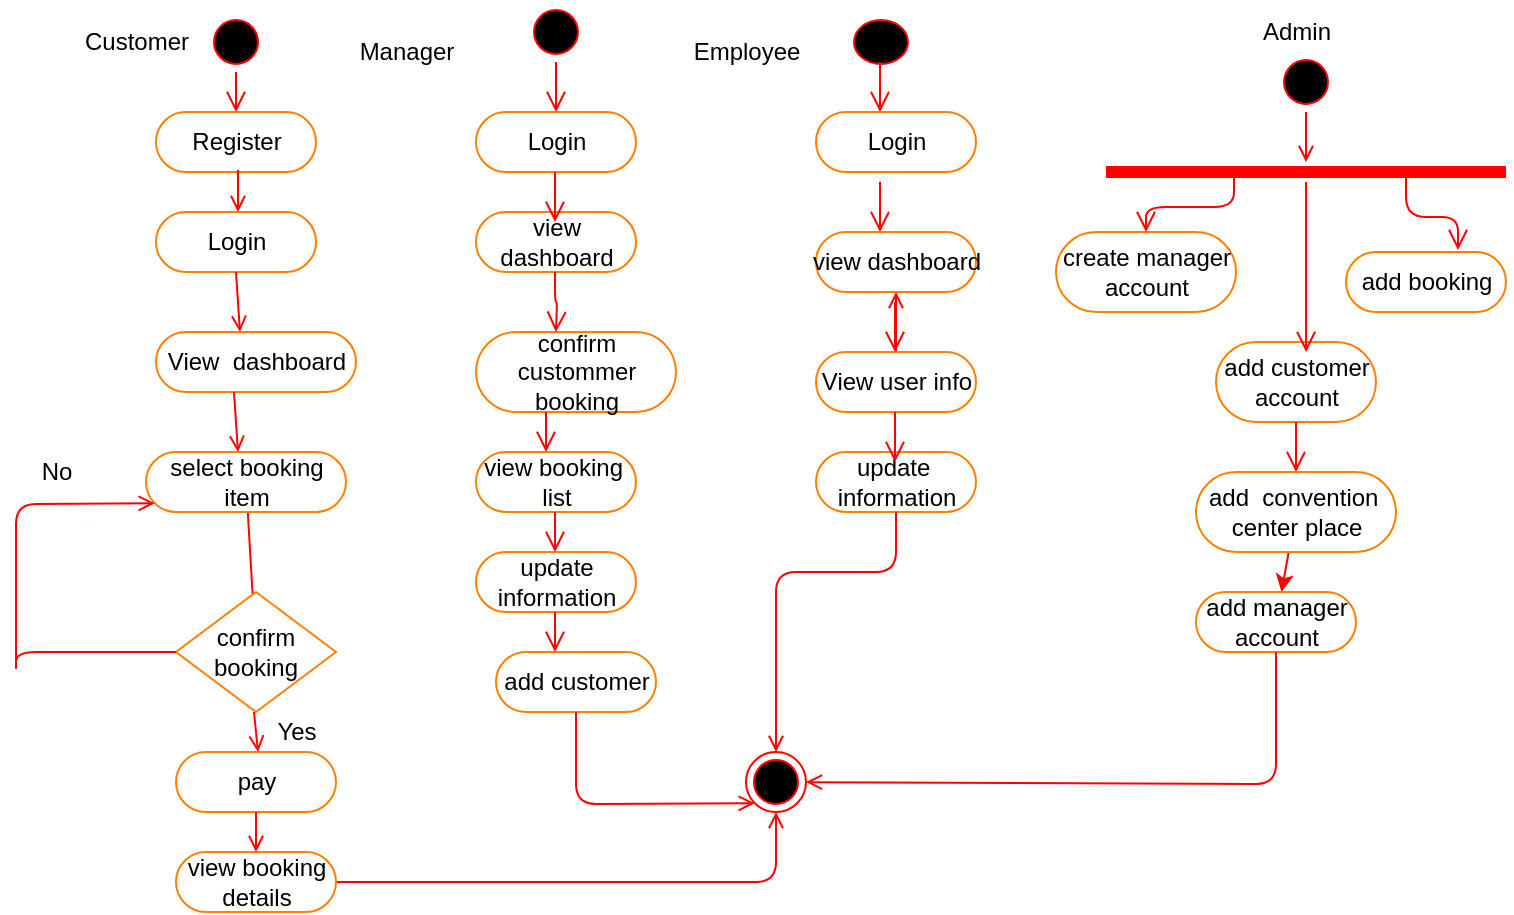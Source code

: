 <mxfile version="14.9.5" type="github">
  <diagram id="zPJUKNE570DLGpzVU4bj" name="Page-1">
    <mxGraphModel dx="854" dy="1568" grid="1" gridSize="10" guides="1" tooltips="1" connect="1" arrows="1" fold="1" page="1" pageScale="1" pageWidth="850" pageHeight="1100" math="0" shadow="0">
      <root>
        <mxCell id="0" />
        <mxCell id="1" parent="0" />
        <mxCell id="eA2jIajvq4H5W07gXCKD-1" value="Register" style="html=1;dashed=0;whitespace=wrap;shape=mxgraph.dfd.start;strokeColor=#FF8000;" vertex="1" parent="1">
          <mxGeometry x="160" y="50" width="80" height="30" as="geometry" />
        </mxCell>
        <mxCell id="eA2jIajvq4H5W07gXCKD-2" value="Login" style="html=1;dashed=0;whitespace=wrap;shape=mxgraph.dfd.start;strokeColor=#FF8000;" vertex="1" parent="1">
          <mxGeometry x="160" y="100" width="80" height="30" as="geometry" />
        </mxCell>
        <mxCell id="eA2jIajvq4H5W07gXCKD-3" value="View&amp;nbsp; dashboard" style="html=1;dashed=0;whitespace=wrap;shape=mxgraph.dfd.start;strokeColor=#FF8000;" vertex="1" parent="1">
          <mxGeometry x="160" y="160" width="100" height="30" as="geometry" />
        </mxCell>
        <mxCell id="eA2jIajvq4H5W07gXCKD-44" value="" style="edgeStyle=none;rounded=1;orthogonalLoop=1;jettySize=auto;html=1;startArrow=none;startFill=0;endArrow=none;endFill=0;strokeColor=#FF0000;" edge="1" parent="1" source="eA2jIajvq4H5W07gXCKD-4" target="eA2jIajvq4H5W07gXCKD-6">
          <mxGeometry relative="1" as="geometry" />
        </mxCell>
        <mxCell id="eA2jIajvq4H5W07gXCKD-4" value="select booking&lt;br&gt;item" style="html=1;dashed=0;whitespace=wrap;shape=mxgraph.dfd.start;strokeColor=#FF8000;" vertex="1" parent="1">
          <mxGeometry x="155" y="220" width="100" height="30" as="geometry" />
        </mxCell>
        <mxCell id="eA2jIajvq4H5W07gXCKD-5" value="pay&lt;span style=&quot;color: rgba(0 , 0 , 0 , 0) ; font-family: monospace ; font-size: 0px&quot;&gt;%3CmxGraphModel%3E%3Croot%3E%3CmxCell%20id%3D%220%22%2F%3E%3CmxCell%20id%3D%221%22%20parent%3D%220%22%2F%3E%3CmxCell%20id%3D%222%22%20value%3D%22%22%20style%3D%22html%3D1%3Bdashed%3D0%3Bwhitespace%3Dwrap%3Bshape%3Dmxgraph.dfd.start%3BstrokeColor%3D%23FF8000%3B%22%20vertex%3D%221%22%20parent%3D%221%22%3E%3CmxGeometry%20x%3D%22160%22%20y%3D%22100%22%20width%3D%2280%22%20height%3D%2230%22%20as%3D%22geometry%22%2F%3E%3C%2FmxCell%3E%3C%2Froot%3E%3C%2FmxGraphModel%3E&lt;/span&gt;" style="html=1;dashed=0;whitespace=wrap;shape=mxgraph.dfd.start;strokeColor=#FF8000;" vertex="1" parent="1">
          <mxGeometry x="170" y="370" width="80" height="30" as="geometry" />
        </mxCell>
        <mxCell id="eA2jIajvq4H5W07gXCKD-6" value="confirm booking" style="rhombus;whiteSpace=wrap;html=1;strokeColor=#FF8000;" vertex="1" parent="1">
          <mxGeometry x="170" y="290" width="80" height="60" as="geometry" />
        </mxCell>
        <mxCell id="eA2jIajvq4H5W07gXCKD-7" value="Customer" style="text;html=1;align=center;verticalAlign=middle;resizable=0;points=[];autosize=1;strokeColor=none;" vertex="1" parent="1">
          <mxGeometry x="115" y="5" width="70" height="20" as="geometry" />
        </mxCell>
        <mxCell id="eA2jIajvq4H5W07gXCKD-42" value="" style="edgeStyle=none;rounded=1;orthogonalLoop=1;jettySize=auto;html=1;startArrow=open;startFill=0;endArrow=none;endFill=0;strokeColor=#FF0000;entryX=1;entryY=0.5;entryDx=0;entryDy=0;entryPerimeter=0;exitX=0.5;exitY=1;exitDx=0;exitDy=0;" edge="1" parent="1" source="eA2jIajvq4H5W07gXCKD-38" target="eA2jIajvq4H5W07gXCKD-8">
          <mxGeometry relative="1" as="geometry">
            <mxPoint x="490" y="430" as="sourcePoint" />
            <mxPoint x="310" y="435" as="targetPoint" />
            <Array as="points">
              <mxPoint x="470" y="435" />
            </Array>
          </mxGeometry>
        </mxCell>
        <mxCell id="eA2jIajvq4H5W07gXCKD-8" value="view booking&lt;br&gt;details" style="html=1;dashed=0;whitespace=wrap;shape=mxgraph.dfd.start;strokeColor=#FF8000;" vertex="1" parent="1">
          <mxGeometry x="170" y="420" width="80" height="30" as="geometry" />
        </mxCell>
        <mxCell id="eA2jIajvq4H5W07gXCKD-9" value="confirm &lt;br&gt;custommer&lt;br&gt;booking" style="html=1;dashed=0;whitespace=wrap;shape=mxgraph.dfd.start;strokeColor=#FF8000;" vertex="1" parent="1">
          <mxGeometry x="320" y="160" width="100" height="40" as="geometry" />
        </mxCell>
        <mxCell id="eA2jIajvq4H5W07gXCKD-10" value="Login" style="html=1;dashed=0;whitespace=wrap;shape=mxgraph.dfd.start;strokeColor=#FF8000;" vertex="1" parent="1">
          <mxGeometry x="320" y="50" width="80" height="30" as="geometry" />
        </mxCell>
        <mxCell id="eA2jIajvq4H5W07gXCKD-11" value="view &lt;br&gt;dashboard" style="html=1;dashed=0;whitespace=wrap;shape=mxgraph.dfd.start;strokeColor=#FF8000;" vertex="1" parent="1">
          <mxGeometry x="320" y="100" width="80" height="30" as="geometry" />
        </mxCell>
        <mxCell id="eA2jIajvq4H5W07gXCKD-12" value="view booking&amp;nbsp;&lt;br&gt;list" style="html=1;dashed=0;whitespace=wrap;shape=mxgraph.dfd.start;strokeColor=#FF8000;" vertex="1" parent="1">
          <mxGeometry x="320" y="220" width="80" height="30" as="geometry" />
        </mxCell>
        <mxCell id="eA2jIajvq4H5W07gXCKD-13" value="update&lt;br&gt;information" style="html=1;dashed=0;whitespace=wrap;shape=mxgraph.dfd.start;strokeColor=#FF8000;" vertex="1" parent="1">
          <mxGeometry x="320" y="270" width="80" height="30" as="geometry" />
        </mxCell>
        <mxCell id="eA2jIajvq4H5W07gXCKD-14" value="add customer" style="html=1;dashed=0;whitespace=wrap;shape=mxgraph.dfd.start;strokeColor=#FF8000;" vertex="1" parent="1">
          <mxGeometry x="330" y="320" width="80" height="30" as="geometry" />
        </mxCell>
        <mxCell id="eA2jIajvq4H5W07gXCKD-15" value="Login" style="html=1;dashed=0;whitespace=wrap;shape=mxgraph.dfd.start;strokeColor=#FF8000;" vertex="1" parent="1">
          <mxGeometry x="490" y="50" width="80" height="30" as="geometry" />
        </mxCell>
        <mxCell id="eA2jIajvq4H5W07gXCKD-16" value="Manager" style="text;html=1;align=center;verticalAlign=middle;resizable=0;points=[];autosize=1;strokeColor=none;" vertex="1" parent="1">
          <mxGeometry x="255" y="10" width="60" height="20" as="geometry" />
        </mxCell>
        <mxCell id="eA2jIajvq4H5W07gXCKD-75" value="" style="edgeStyle=none;rounded=1;orthogonalLoop=1;jettySize=auto;html=1;startArrow=none;startFill=0;endArrow=open;endFill=0;strokeColor=#FF0000;" edge="1" parent="1" source="eA2jIajvq4H5W07gXCKD-17" target="eA2jIajvq4H5W07gXCKD-18">
          <mxGeometry relative="1" as="geometry" />
        </mxCell>
        <mxCell id="eA2jIajvq4H5W07gXCKD-17" value="View user info" style="html=1;dashed=0;whitespace=wrap;shape=mxgraph.dfd.start;strokeColor=#FF8000;" vertex="1" parent="1">
          <mxGeometry x="490" y="170" width="80" height="30" as="geometry" />
        </mxCell>
        <mxCell id="eA2jIajvq4H5W07gXCKD-18" value="view dashboard" style="html=1;dashed=0;whitespace=wrap;shape=mxgraph.dfd.start;strokeColor=#FF8000;" vertex="1" parent="1">
          <mxGeometry x="490" y="110" width="80" height="30" as="geometry" />
        </mxCell>
        <mxCell id="eA2jIajvq4H5W07gXCKD-19" value="update&amp;nbsp; &lt;br&gt;information" style="html=1;dashed=0;whitespace=wrap;shape=mxgraph.dfd.start;strokeColor=#FF8000;" vertex="1" parent="1">
          <mxGeometry x="490" y="220" width="80" height="30" as="geometry" />
        </mxCell>
        <mxCell id="eA2jIajvq4H5W07gXCKD-20" value="Employee" style="text;html=1;align=center;verticalAlign=middle;resizable=0;points=[];autosize=1;strokeColor=none;" vertex="1" parent="1">
          <mxGeometry x="420" y="10" width="70" height="20" as="geometry" />
        </mxCell>
        <mxCell id="eA2jIajvq4H5W07gXCKD-21" value="create manager&lt;br&gt;account" style="html=1;dashed=0;whitespace=wrap;shape=mxgraph.dfd.start;strokeColor=#FF8000;" vertex="1" parent="1">
          <mxGeometry x="610" y="110" width="90" height="40" as="geometry" />
        </mxCell>
        <mxCell id="eA2jIajvq4H5W07gXCKD-37" value="" style="edgeStyle=none;rounded=1;orthogonalLoop=1;jettySize=auto;html=1;strokeColor=#FF0000;" edge="1" parent="1" source="eA2jIajvq4H5W07gXCKD-22" target="eA2jIajvq4H5W07gXCKD-25">
          <mxGeometry relative="1" as="geometry" />
        </mxCell>
        <mxCell id="eA2jIajvq4H5W07gXCKD-22" value="add&amp;nbsp; convention&amp;nbsp;&lt;br&gt;center place" style="html=1;dashed=0;whitespace=wrap;shape=mxgraph.dfd.start;strokeColor=#FF8000;" vertex="1" parent="1">
          <mxGeometry x="680" y="230" width="100" height="40" as="geometry" />
        </mxCell>
        <mxCell id="eA2jIajvq4H5W07gXCKD-23" value="add customer&lt;br&gt;account" style="html=1;dashed=0;whitespace=wrap;shape=mxgraph.dfd.start;strokeColor=#FF8000;" vertex="1" parent="1">
          <mxGeometry x="690" y="165" width="80" height="40" as="geometry" />
        </mxCell>
        <mxCell id="eA2jIajvq4H5W07gXCKD-24" value="add booking" style="html=1;dashed=0;whitespace=wrap;shape=mxgraph.dfd.start;strokeColor=#FF8000;" vertex="1" parent="1">
          <mxGeometry x="755" y="120" width="80" height="30" as="geometry" />
        </mxCell>
        <mxCell id="eA2jIajvq4H5W07gXCKD-25" value="add manager&lt;br&gt;account" style="html=1;dashed=0;whitespace=wrap;shape=mxgraph.dfd.start;strokeColor=#FF8000;" vertex="1" parent="1">
          <mxGeometry x="680" y="290" width="80" height="30" as="geometry" />
        </mxCell>
        <mxCell id="eA2jIajvq4H5W07gXCKD-26" value="Admin" style="text;html=1;align=center;verticalAlign=middle;resizable=0;points=[];autosize=1;strokeColor=none;" vertex="1" parent="1">
          <mxGeometry x="705" width="50" height="20" as="geometry" />
        </mxCell>
        <mxCell id="eA2jIajvq4H5W07gXCKD-29" value="" style="ellipse;html=1;shape=startState;fillColor=#000000;strokeColor=#ff0000;" vertex="1" parent="1">
          <mxGeometry x="720" y="20" width="30" height="30" as="geometry" />
        </mxCell>
        <mxCell id="eA2jIajvq4H5W07gXCKD-33" value="" style="edgeStyle=orthogonalEdgeStyle;rounded=0;orthogonalLoop=1;jettySize=auto;html=1;endArrow=none;endFill=0;strokeColor=#FF0000;startArrow=open;startFill=0;" edge="1" parent="1" source="eA2jIajvq4H5W07gXCKD-31" target="eA2jIajvq4H5W07gXCKD-29">
          <mxGeometry relative="1" as="geometry" />
        </mxCell>
        <mxCell id="eA2jIajvq4H5W07gXCKD-31" value="" style="shape=line;html=1;strokeWidth=6;strokeColor=#ff0000;" vertex="1" parent="1">
          <mxGeometry x="635" y="75" width="200" height="10" as="geometry" />
        </mxCell>
        <mxCell id="eA2jIajvq4H5W07gXCKD-32" value="" style="edgeStyle=orthogonalEdgeStyle;html=1;verticalAlign=bottom;endArrow=open;endSize=8;strokeColor=#ff0000;entryX=0.563;entryY=0.125;entryDx=0;entryDy=0;entryPerimeter=0;" edge="1" source="eA2jIajvq4H5W07gXCKD-31" parent="1" target="eA2jIajvq4H5W07gXCKD-23">
          <mxGeometry relative="1" as="geometry">
            <mxPoint x="735" y="155" as="targetPoint" />
          </mxGeometry>
        </mxCell>
        <mxCell id="eA2jIajvq4H5W07gXCKD-34" value="" style="edgeStyle=orthogonalEdgeStyle;html=1;verticalAlign=bottom;endArrow=open;endSize=8;strokeColor=#ff0000;entryX=0.7;entryY=-0.033;entryDx=0;entryDy=0;entryPerimeter=0;exitX=0.75;exitY=0.5;exitDx=0;exitDy=0;exitPerimeter=0;" edge="1" parent="1" source="eA2jIajvq4H5W07gXCKD-31" target="eA2jIajvq4H5W07gXCKD-24">
          <mxGeometry relative="1" as="geometry">
            <mxPoint x="745.04" y="180" as="targetPoint" />
            <mxPoint x="745.04" y="95" as="sourcePoint" />
          </mxGeometry>
        </mxCell>
        <mxCell id="eA2jIajvq4H5W07gXCKD-35" value="" style="edgeStyle=orthogonalEdgeStyle;html=1;verticalAlign=bottom;endArrow=open;endSize=8;strokeColor=#ff0000;exitX=0.32;exitY=0.8;exitDx=0;exitDy=0;exitPerimeter=0;" edge="1" parent="1" source="eA2jIajvq4H5W07gXCKD-31" target="eA2jIajvq4H5W07gXCKD-21">
          <mxGeometry relative="1" as="geometry">
            <mxPoint x="755.04" y="190" as="targetPoint" />
            <mxPoint x="755.04" y="105" as="sourcePoint" />
          </mxGeometry>
        </mxCell>
        <mxCell id="eA2jIajvq4H5W07gXCKD-36" value="" style="html=1;verticalAlign=bottom;endArrow=open;endSize=8;strokeColor=#ff0000;entryX=0.5;entryY=0.5;entryDx=0;entryDy=-20;entryPerimeter=0;exitX=0.5;exitY=0.5;exitDx=0;exitDy=20;exitPerimeter=0;" edge="1" parent="1" source="eA2jIajvq4H5W07gXCKD-23" target="eA2jIajvq4H5W07gXCKD-22">
          <mxGeometry relative="1" as="geometry">
            <mxPoint x="765.04" y="200" as="targetPoint" />
            <mxPoint x="765.04" y="115" as="sourcePoint" />
          </mxGeometry>
        </mxCell>
        <mxCell id="eA2jIajvq4H5W07gXCKD-40" value="" style="edgeStyle=none;rounded=1;orthogonalLoop=1;jettySize=auto;html=1;strokeColor=#FF0000;entryX=0.5;entryY=0.5;entryDx=0;entryDy=15;entryPerimeter=0;endArrow=none;endFill=0;startArrow=open;startFill=0;" edge="1" parent="1" source="eA2jIajvq4H5W07gXCKD-38" target="eA2jIajvq4H5W07gXCKD-25">
          <mxGeometry relative="1" as="geometry">
            <mxPoint x="725.01" y="375.555" as="targetPoint" />
            <Array as="points">
              <mxPoint x="720" y="386" />
            </Array>
          </mxGeometry>
        </mxCell>
        <mxCell id="eA2jIajvq4H5W07gXCKD-38" value="" style="ellipse;html=1;shape=endState;fillColor=#000000;strokeColor=#ff0000;" vertex="1" parent="1">
          <mxGeometry x="455" y="370" width="30" height="30" as="geometry" />
        </mxCell>
        <mxCell id="eA2jIajvq4H5W07gXCKD-48" value="" style="edgeStyle=orthogonalEdgeStyle;html=1;verticalAlign=bottom;endArrow=open;endSize=8;strokeColor=#ff0000;" edge="1" parent="1">
          <mxGeometry relative="1" as="geometry">
            <mxPoint x="210" y="40" as="targetPoint" />
            <mxPoint x="210" y="40" as="sourcePoint" />
            <Array as="points">
              <mxPoint x="210" y="40" />
              <mxPoint x="210" y="40" />
            </Array>
          </mxGeometry>
        </mxCell>
        <mxCell id="eA2jIajvq4H5W07gXCKD-49" value="" style="ellipse;html=1;shape=startState;fillColor=#000000;strokeColor=#ff0000;" vertex="1" parent="1">
          <mxGeometry x="185" width="30" height="30" as="geometry" />
        </mxCell>
        <mxCell id="eA2jIajvq4H5W07gXCKD-50" value="" style="html=1;verticalAlign=bottom;endArrow=open;endSize=8;strokeColor=#ff0000;entryX=0.5;entryY=0.5;entryDx=0;entryDy=-15;entryPerimeter=0;" edge="1" source="eA2jIajvq4H5W07gXCKD-49" parent="1" target="eA2jIajvq4H5W07gXCKD-1">
          <mxGeometry relative="1" as="geometry">
            <mxPoint x="200" y="90" as="targetPoint" />
          </mxGeometry>
        </mxCell>
        <mxCell id="eA2jIajvq4H5W07gXCKD-51" value="" style="edgeStyle=none;rounded=1;orthogonalLoop=1;jettySize=auto;html=1;startArrow=none;startFill=0;endArrow=open;endFill=0;strokeColor=#FF0000;" edge="1" parent="1">
          <mxGeometry relative="1" as="geometry">
            <mxPoint x="201" y="79" as="sourcePoint" />
            <mxPoint x="201" y="100" as="targetPoint" />
          </mxGeometry>
        </mxCell>
        <mxCell id="eA2jIajvq4H5W07gXCKD-52" value="" style="edgeStyle=none;rounded=1;orthogonalLoop=1;jettySize=auto;html=1;startArrow=none;startFill=0;endArrow=open;endFill=0;strokeColor=#FF0000;" edge="1" parent="1">
          <mxGeometry relative="1" as="geometry">
            <mxPoint x="200.002" y="130" as="sourcePoint" />
            <mxPoint x="202" y="160" as="targetPoint" />
          </mxGeometry>
        </mxCell>
        <mxCell id="eA2jIajvq4H5W07gXCKD-53" value="" style="edgeStyle=none;rounded=1;orthogonalLoop=1;jettySize=auto;html=1;startArrow=none;startFill=0;endArrow=open;endFill=0;strokeColor=#FF0000;" edge="1" parent="1">
          <mxGeometry relative="1" as="geometry">
            <mxPoint x="199.002" y="190" as="sourcePoint" />
            <mxPoint x="201" y="220" as="targetPoint" />
          </mxGeometry>
        </mxCell>
        <mxCell id="eA2jIajvq4H5W07gXCKD-54" value="" style="edgeStyle=none;rounded=1;orthogonalLoop=1;jettySize=auto;html=1;startArrow=none;startFill=0;endArrow=open;endFill=0;strokeColor=#FF0000;" edge="1" parent="1">
          <mxGeometry relative="1" as="geometry">
            <mxPoint x="209.002" y="350" as="sourcePoint" />
            <mxPoint x="211" y="370" as="targetPoint" />
          </mxGeometry>
        </mxCell>
        <mxCell id="eA2jIajvq4H5W07gXCKD-55" value="" style="edgeStyle=none;rounded=1;orthogonalLoop=1;jettySize=auto;html=1;startArrow=none;startFill=0;endArrow=open;endFill=0;strokeColor=#FF0000;exitX=0.5;exitY=0.5;exitDx=0;exitDy=15;exitPerimeter=0;entryX=0.5;entryY=0.5;entryDx=0;entryDy=-15;entryPerimeter=0;" edge="1" parent="1" source="eA2jIajvq4H5W07gXCKD-5" target="eA2jIajvq4H5W07gXCKD-8">
          <mxGeometry relative="1" as="geometry">
            <mxPoint x="270" y="320" as="sourcePoint" />
            <mxPoint x="210" y="415" as="targetPoint" />
          </mxGeometry>
        </mxCell>
        <mxCell id="eA2jIajvq4H5W07gXCKD-56" value="" style="ellipse;html=1;shape=startState;fillColor=#000000;strokeColor=#ff0000;" vertex="1" parent="1">
          <mxGeometry x="345" y="-5" width="30" height="30" as="geometry" />
        </mxCell>
        <mxCell id="eA2jIajvq4H5W07gXCKD-57" value="" style="edgeStyle=orthogonalEdgeStyle;html=1;verticalAlign=bottom;endArrow=open;endSize=8;strokeColor=#ff0000;entryX=0.5;entryY=0.5;entryDx=0;entryDy=-15;entryPerimeter=0;" edge="1" source="eA2jIajvq4H5W07gXCKD-56" parent="1" target="eA2jIajvq4H5W07gXCKD-10">
          <mxGeometry relative="1" as="geometry">
            <mxPoint x="425" y="120" as="targetPoint" />
          </mxGeometry>
        </mxCell>
        <mxCell id="eA2jIajvq4H5W07gXCKD-58" value="" style="ellipse;html=1;shape=startState;fillColor=#000000;strokeColor=#ff0000;" vertex="1" parent="1">
          <mxGeometry x="505" width="35" height="30" as="geometry" />
        </mxCell>
        <mxCell id="eA2jIajvq4H5W07gXCKD-59" value="" style="edgeStyle=orthogonalEdgeStyle;html=1;verticalAlign=bottom;endArrow=open;endSize=8;strokeColor=#ff0000;entryX=0.5;entryY=0.5;entryDx=0;entryDy=-15;entryPerimeter=0;" edge="1" parent="1">
          <mxGeometry relative="1" as="geometry">
            <mxPoint x="522" y="50" as="targetPoint" />
            <mxPoint x="522" y="25" as="sourcePoint" />
            <Array as="points">
              <mxPoint x="522" y="25" />
            </Array>
          </mxGeometry>
        </mxCell>
        <mxCell id="eA2jIajvq4H5W07gXCKD-60" value="" style="edgeStyle=none;rounded=1;orthogonalLoop=1;jettySize=auto;html=1;startArrow=none;startFill=0;endArrow=open;endFill=0;strokeColor=#FF0000;exitX=0;exitY=0.5;exitDx=0;exitDy=0;entryX=0;entryY=0;entryDx=4.395;entryDy=25.605;entryPerimeter=0;" edge="1" parent="1" source="eA2jIajvq4H5W07gXCKD-6" target="eA2jIajvq4H5W07gXCKD-4">
          <mxGeometry relative="1" as="geometry">
            <mxPoint x="160.002" y="300" as="sourcePoint" />
            <mxPoint x="90" y="240" as="targetPoint" />
            <Array as="points">
              <mxPoint x="90" y="320" />
              <mxPoint x="90" y="330" />
              <mxPoint x="90" y="246" />
            </Array>
          </mxGeometry>
        </mxCell>
        <mxCell id="eA2jIajvq4H5W07gXCKD-61" value="Yes" style="text;html=1;align=center;verticalAlign=middle;resizable=0;points=[];autosize=1;strokeColor=none;" vertex="1" parent="1">
          <mxGeometry x="210" y="350" width="40" height="20" as="geometry" />
        </mxCell>
        <mxCell id="eA2jIajvq4H5W07gXCKD-62" value="No" style="text;html=1;align=center;verticalAlign=middle;resizable=0;points=[];autosize=1;strokeColor=none;" vertex="1" parent="1">
          <mxGeometry x="95" y="220" width="30" height="20" as="geometry" />
        </mxCell>
        <mxCell id="eA2jIajvq4H5W07gXCKD-63" value="" style="edgeStyle=orthogonalEdgeStyle;html=1;verticalAlign=bottom;endArrow=open;endSize=8;strokeColor=#ff0000;entryX=0.5;entryY=0.5;entryDx=0;entryDy=-15;entryPerimeter=0;" edge="1" parent="1">
          <mxGeometry relative="1" as="geometry">
            <mxPoint x="359.5" y="105" as="targetPoint" />
            <mxPoint x="359.5" y="80" as="sourcePoint" />
            <Array as="points">
              <mxPoint x="360" y="100" />
              <mxPoint x="360" y="100" />
            </Array>
          </mxGeometry>
        </mxCell>
        <mxCell id="eA2jIajvq4H5W07gXCKD-64" value="" style="edgeStyle=orthogonalEdgeStyle;html=1;verticalAlign=bottom;endArrow=open;endSize=8;strokeColor=#ff0000;exitX=0.494;exitY=1;exitDx=0;exitDy=0;exitPerimeter=0;" edge="1" parent="1" source="eA2jIajvq4H5W07gXCKD-11">
          <mxGeometry relative="1" as="geometry">
            <mxPoint x="360" y="160" as="targetPoint" />
            <mxPoint x="359.5" y="140" as="sourcePoint" />
          </mxGeometry>
        </mxCell>
        <mxCell id="eA2jIajvq4H5W07gXCKD-65" value="" style="html=1;verticalAlign=bottom;endArrow=open;endSize=8;strokeColor=#ff0000;exitX=0.494;exitY=1;exitDx=0;exitDy=0;exitPerimeter=0;" edge="1" parent="1">
          <mxGeometry relative="1" as="geometry">
            <mxPoint x="355" y="220" as="targetPoint" />
            <mxPoint x="355.01" y="200" as="sourcePoint" />
          </mxGeometry>
        </mxCell>
        <mxCell id="eA2jIajvq4H5W07gXCKD-69" value="" style="html=1;verticalAlign=bottom;endArrow=open;endSize=8;strokeColor=#ff0000;exitX=0.494;exitY=1;exitDx=0;exitDy=0;exitPerimeter=0;" edge="1" parent="1">
          <mxGeometry relative="1" as="geometry">
            <mxPoint x="359.5" y="270" as="targetPoint" />
            <mxPoint x="359.51" y="250" as="sourcePoint" />
          </mxGeometry>
        </mxCell>
        <mxCell id="eA2jIajvq4H5W07gXCKD-70" value="" style="html=1;verticalAlign=bottom;endArrow=open;endSize=8;strokeColor=#ff0000;exitX=0.494;exitY=1;exitDx=0;exitDy=0;exitPerimeter=0;" edge="1" parent="1">
          <mxGeometry relative="1" as="geometry">
            <mxPoint x="359.5" y="320" as="targetPoint" />
            <mxPoint x="359.51" y="300" as="sourcePoint" />
          </mxGeometry>
        </mxCell>
        <mxCell id="eA2jIajvq4H5W07gXCKD-71" value="" style="edgeStyle=none;rounded=1;orthogonalLoop=1;jettySize=auto;html=1;startArrow=open;startFill=0;endArrow=none;endFill=0;strokeColor=#FF0000;entryX=0.5;entryY=0.5;entryDx=0;entryDy=15;entryPerimeter=0;exitX=0;exitY=1;exitDx=0;exitDy=0;" edge="1" parent="1" source="eA2jIajvq4H5W07gXCKD-38" target="eA2jIajvq4H5W07gXCKD-14">
          <mxGeometry relative="1" as="geometry">
            <mxPoint x="480" y="410" as="sourcePoint" />
            <mxPoint x="260" y="445" as="targetPoint" />
            <Array as="points">
              <mxPoint x="370" y="396" />
            </Array>
          </mxGeometry>
        </mxCell>
        <mxCell id="eA2jIajvq4H5W07gXCKD-72" value="" style="edgeStyle=orthogonalEdgeStyle;html=1;verticalAlign=bottom;endArrow=open;endSize=8;strokeColor=#ff0000;entryX=0.5;entryY=0.5;entryDx=0;entryDy=-15;entryPerimeter=0;" edge="1" parent="1">
          <mxGeometry relative="1" as="geometry">
            <mxPoint x="522" y="110" as="targetPoint" />
            <mxPoint x="522" y="85" as="sourcePoint" />
            <Array as="points">
              <mxPoint x="522" y="85" />
            </Array>
          </mxGeometry>
        </mxCell>
        <mxCell id="eA2jIajvq4H5W07gXCKD-74" value="" style="edgeStyle=orthogonalEdgeStyle;html=1;verticalAlign=bottom;endArrow=open;endSize=8;strokeColor=#ff0000;entryX=0.5;entryY=0.5;entryDx=0;entryDy=-15;entryPerimeter=0;" edge="1" parent="1">
          <mxGeometry relative="1" as="geometry">
            <mxPoint x="529.5" y="170" as="targetPoint" />
            <mxPoint x="529.5" y="145" as="sourcePoint" />
            <Array as="points">
              <mxPoint x="529.5" y="145" />
            </Array>
          </mxGeometry>
        </mxCell>
        <mxCell id="eA2jIajvq4H5W07gXCKD-76" value="" style="edgeStyle=orthogonalEdgeStyle;html=1;verticalAlign=bottom;endArrow=open;endSize=8;strokeColor=#ff0000;entryX=0.5;entryY=0.5;entryDx=0;entryDy=-15;entryPerimeter=0;" edge="1" parent="1">
          <mxGeometry relative="1" as="geometry">
            <mxPoint x="529.5" y="225" as="targetPoint" />
            <mxPoint x="529.5" y="200" as="sourcePoint" />
            <Array as="points">
              <mxPoint x="529.5" y="200" />
            </Array>
          </mxGeometry>
        </mxCell>
        <mxCell id="eA2jIajvq4H5W07gXCKD-77" value="" style="edgeStyle=none;rounded=1;orthogonalLoop=1;jettySize=auto;html=1;strokeColor=#FF0000;entryX=0.5;entryY=0.5;entryDx=0;entryDy=15;entryPerimeter=0;endArrow=none;endFill=0;startArrow=open;startFill=0;exitX=0.5;exitY=0;exitDx=0;exitDy=0;" edge="1" parent="1" source="eA2jIajvq4H5W07gXCKD-38" target="eA2jIajvq4H5W07gXCKD-19">
          <mxGeometry relative="1" as="geometry">
            <mxPoint x="495.0" y="395.06" as="sourcePoint" />
            <mxPoint x="730" y="330" as="targetPoint" />
            <Array as="points">
              <mxPoint x="470" y="280" />
              <mxPoint x="530" y="280" />
            </Array>
          </mxGeometry>
        </mxCell>
      </root>
    </mxGraphModel>
  </diagram>
</mxfile>
